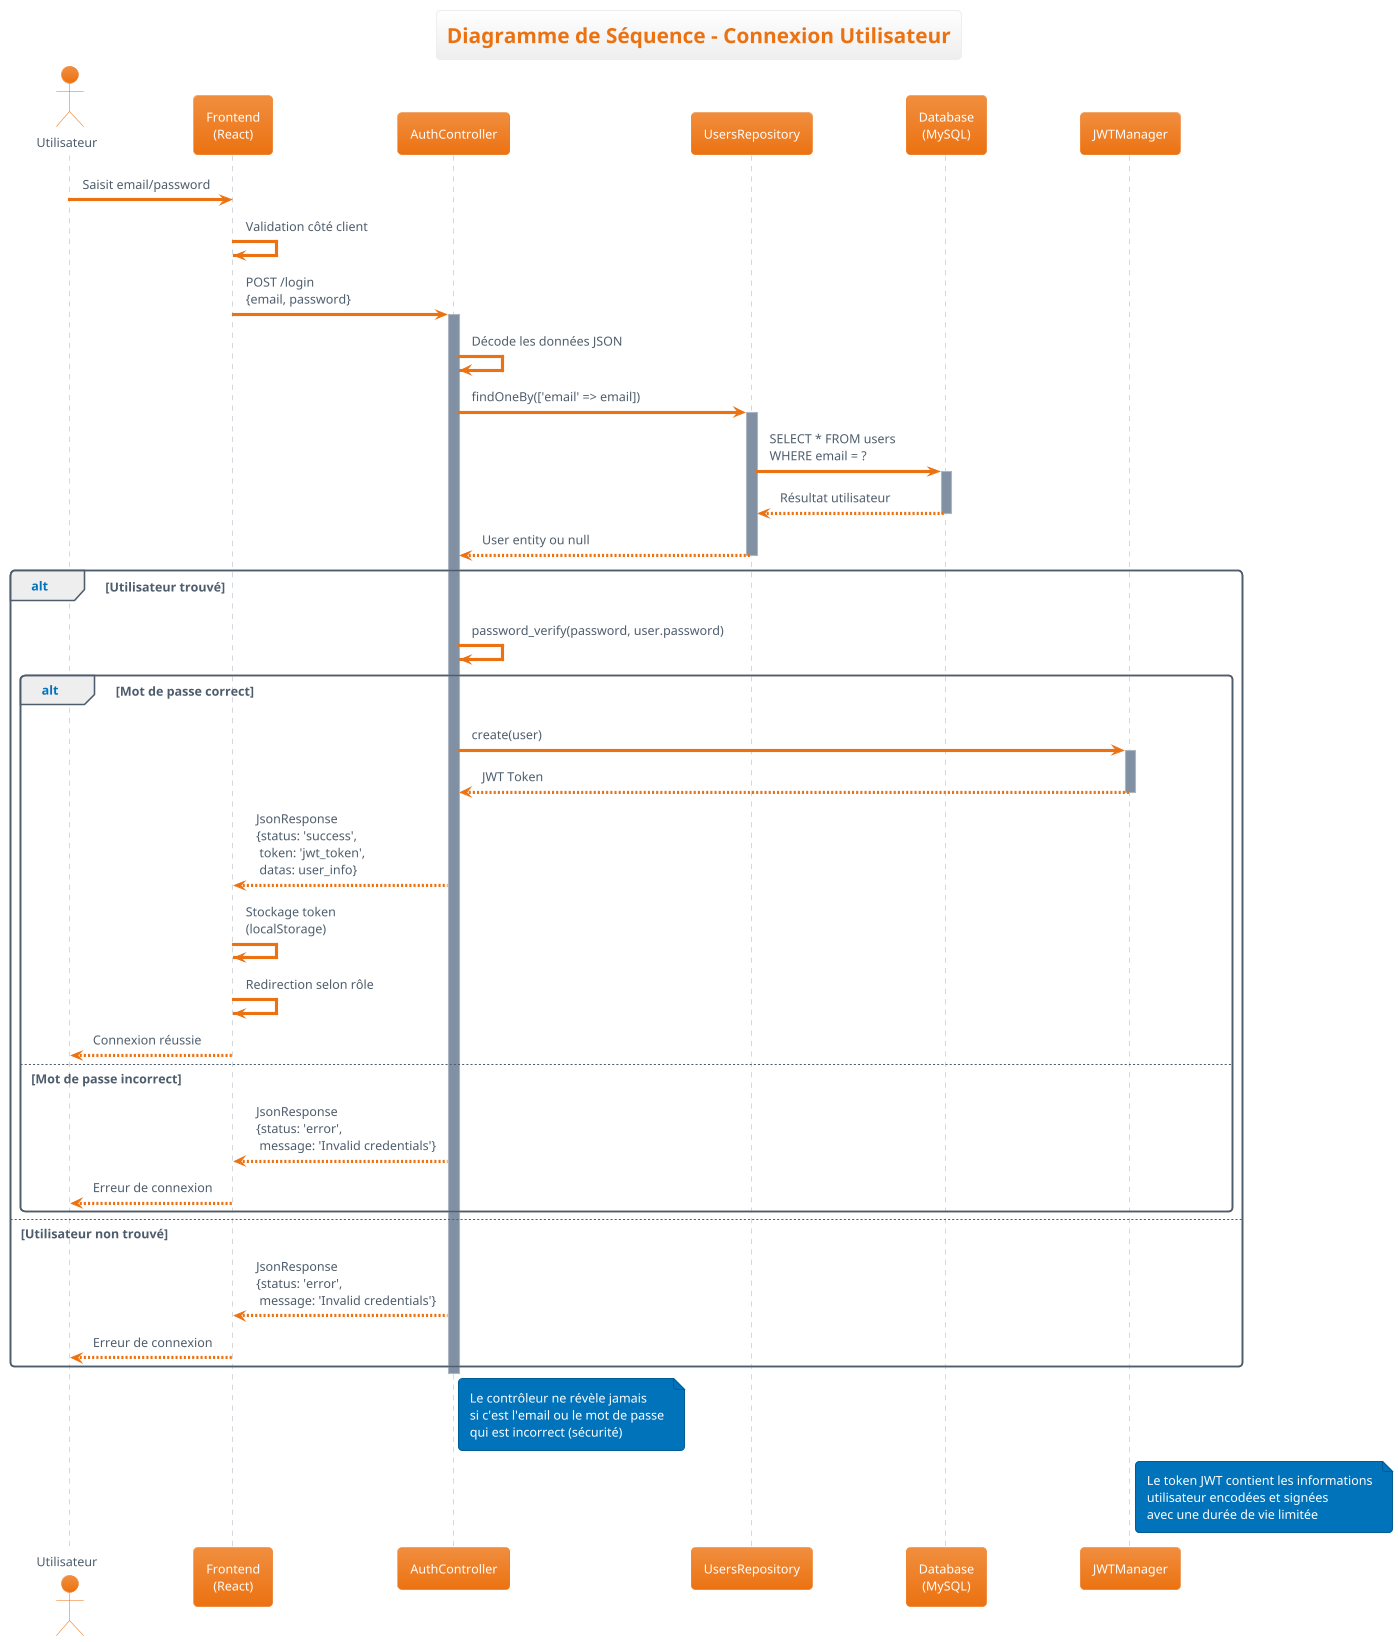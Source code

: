 @startuml Séquence Connexion - CinéManga

!theme aws-orange
title Diagramme de Séquence - Connexion Utilisateur

actor "Utilisateur" as user
participant "Frontend\n(React)" as frontend
participant "AuthController" as auth
participant "UsersRepository" as repo
participant "Database\n(MySQL)" as db
participant "JWTManager" as jwt

user -> frontend : Saisit email/password
frontend -> frontend : Validation côté client
frontend -> auth : POST /login\n{email, password}

activate auth
auth -> auth : Décode les données JSON
auth -> repo : findOneBy(['email' => email])

activate repo
repo -> db : SELECT * FROM users\nWHERE email = ?
activate db
db --> repo : Résultat utilisateur
deactivate db
repo --> auth : User entity ou null
deactivate repo

alt Utilisateur trouvé
    auth -> auth : password_verify(password, user.password)
    
    alt Mot de passe correct
        auth -> jwt : create(user)
        activate jwt
        jwt --> auth : JWT Token
        deactivate jwt
        
        auth --> frontend : JsonResponse\n{status: 'success',\n token: 'jwt_token',\n datas: user_info}
        frontend -> frontend : Stockage token\n(localStorage)
        frontend -> frontend : Redirection selon rôle
        frontend --> user : Connexion réussie
        
    else Mot de passe incorrect
        auth --> frontend : JsonResponse\n{status: 'error',\n message: 'Invalid credentials'}
        frontend --> user : Erreur de connexion
    end
    
else Utilisateur non trouvé
    auth --> frontend : JsonResponse\n{status: 'error',\n message: 'Invalid credentials'}
    frontend --> user : Erreur de connexion
end

deactivate auth

note right of auth
  Le contrôleur ne révèle jamais
  si c'est l'email ou le mot de passe
  qui est incorrect (sécurité)
end note

note right of jwt
  Le token JWT contient les informations
  utilisateur encodées et signées
  avec une durée de vie limitée
end note

@enduml

